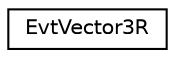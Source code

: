 digraph "Graphical Class Hierarchy"
{
  edge [fontname="Helvetica",fontsize="10",labelfontname="Helvetica",labelfontsize="10"];
  node [fontname="Helvetica",fontsize="10",shape=record];
  rankdir="LR";
  Node1 [label="EvtVector3R",height=0.2,width=0.4,color="black", fillcolor="white", style="filled",URL="$class_evt_vector3_r.html"];
}

